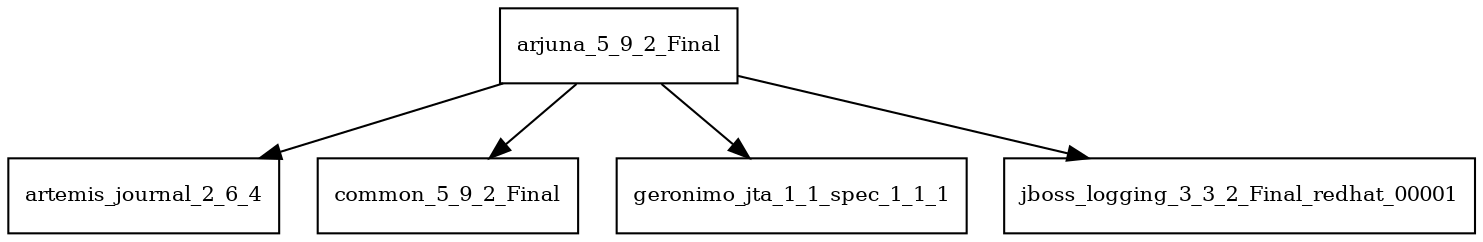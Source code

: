 digraph arjuna_5_9_2_Final_dependencies {
  node [shape = box, fontsize=10.0];
  arjuna_5_9_2_Final -> artemis_journal_2_6_4;
  arjuna_5_9_2_Final -> common_5_9_2_Final;
  arjuna_5_9_2_Final -> geronimo_jta_1_1_spec_1_1_1;
  arjuna_5_9_2_Final -> jboss_logging_3_3_2_Final_redhat_00001;
}
